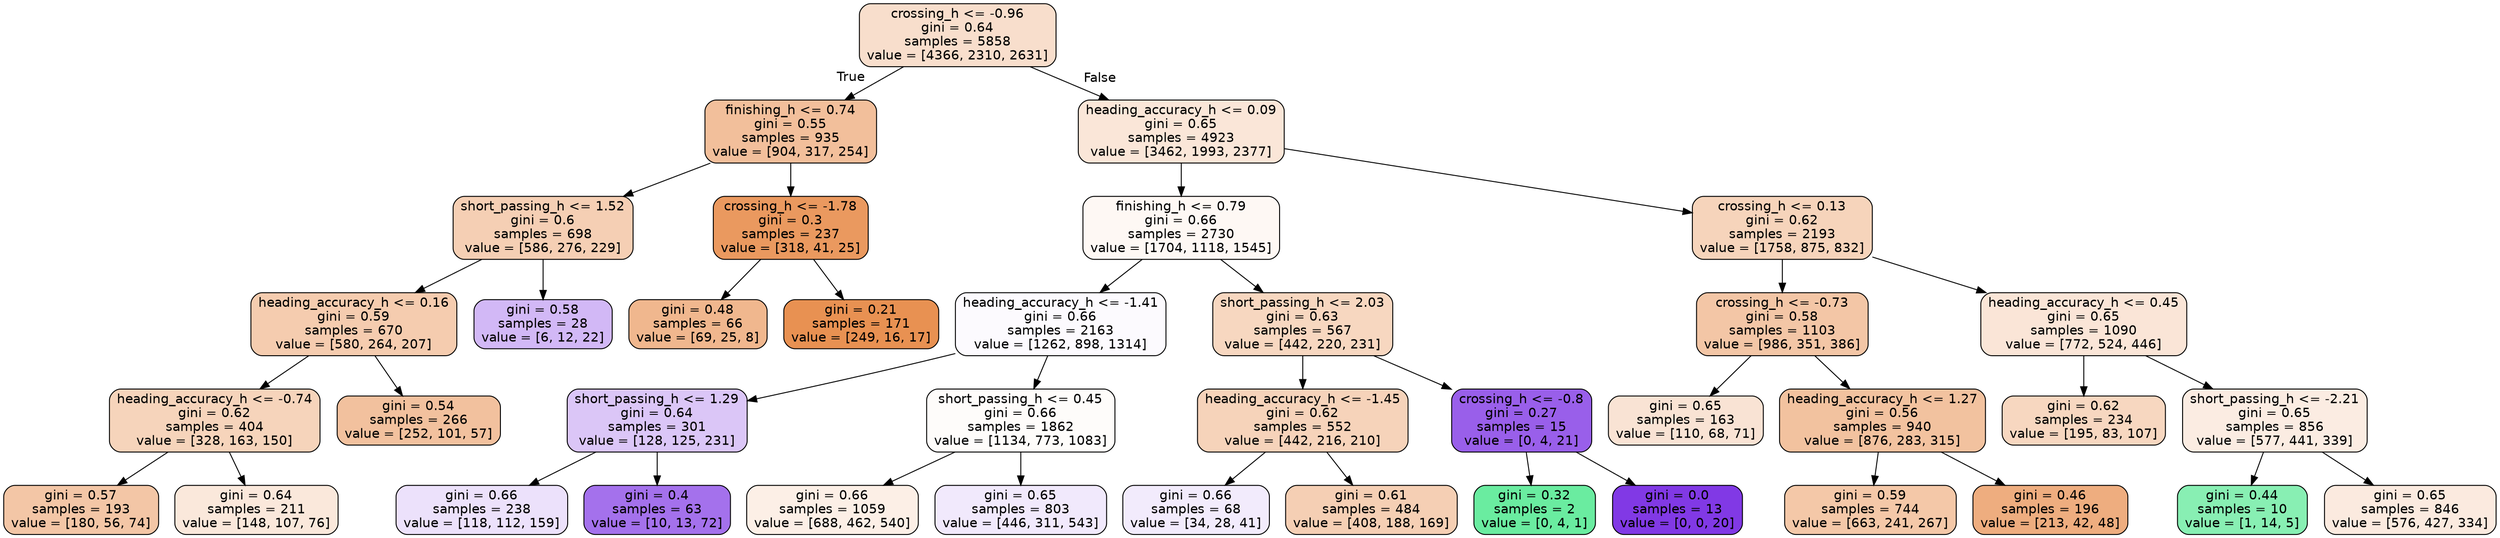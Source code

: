 digraph Tree {
node [shape=box, style="filled, rounded", color="black", fontname=helvetica] ;
edge [fontname=helvetica] ;
0 [label="crossing_h <= -0.96\ngini = 0.64\nsamples = 5858\nvalue = [4366, 2310, 2631]", fillcolor="#f8decc"] ;
1 [label="finishing_h <= 0.74\ngini = 0.55\nsamples = 935\nvalue = [904, 317, 254]", fillcolor="#f2bf9b"] ;
0 -> 1 [labeldistance=2.5, labelangle=45, headlabel="True"] ;
5 [label="short_passing_h <= 1.52\ngini = 0.6\nsamples = 698\nvalue = [586, 276, 229]", fillcolor="#f5cfb4"] ;
1 -> 5 ;
13 [label="heading_accuracy_h <= 0.16\ngini = 0.59\nsamples = 670\nvalue = [580, 264, 207]", fillcolor="#f5ccaf"] ;
5 -> 13 ;
35 [label="heading_accuracy_h <= -0.74\ngini = 0.62\nsamples = 404\nvalue = [328, 163, 150]", fillcolor="#f6d4bb"] ;
13 -> 35 ;
37 [label="gini = 0.57\nsamples = 193\nvalue = [180, 56, 74]", fillcolor="#f3c6a6"] ;
35 -> 37 ;
38 [label="gini = 0.64\nsamples = 211\nvalue = [148, 107, 76]", fillcolor="#fae8db"] ;
35 -> 38 ;
36 [label="gini = 0.54\nsamples = 266\nvalue = [252, 101, 57]", fillcolor="#f2c19e"] ;
13 -> 36 ;
14 [label="gini = 0.58\nsamples = 28\nvalue = [6, 12, 22]", fillcolor="#d2b8f6"] ;
5 -> 14 ;
6 [label="crossing_h <= -1.78\ngini = 0.3\nsamples = 237\nvalue = [318, 41, 25]", fillcolor="#ea995f"] ;
1 -> 6 ;
27 [label="gini = 0.48\nsamples = 66\nvalue = [69, 25, 8]", fillcolor="#f0b78e"] ;
6 -> 27 ;
28 [label="gini = 0.21\nsamples = 171\nvalue = [249, 16, 17]", fillcolor="#e89152"] ;
6 -> 28 ;
2 [label="heading_accuracy_h <= 0.09\ngini = 0.65\nsamples = 4923\nvalue = [3462, 1993, 2377]", fillcolor="#fae6d8"] ;
0 -> 2 [labeldistance=2.5, labelangle=-45, headlabel="False"] ;
3 [label="finishing_h <= 0.79\ngini = 0.66\nsamples = 2730\nvalue = [1704, 1118, 1545]", fillcolor="#fef8f4"] ;
2 -> 3 ;
9 [label="heading_accuracy_h <= -1.41\ngini = 0.66\nsamples = 2163\nvalue = [1262, 898, 1314]", fillcolor="#fcfafe"] ;
3 -> 9 ;
15 [label="short_passing_h <= 1.29\ngini = 0.64\nsamples = 301\nvalue = [128, 125, 231]", fillcolor="#dbc6f7"] ;
9 -> 15 ;
17 [label="gini = 0.66\nsamples = 238\nvalue = [118, 112, 159]", fillcolor="#ece1fb"] ;
15 -> 17 ;
18 [label="gini = 0.4\nsamples = 63\nvalue = [10, 13, 72]", fillcolor="#a471ec"] ;
15 -> 18 ;
16 [label="short_passing_h <= 0.45\ngini = 0.66\nsamples = 1862\nvalue = [1134, 773, 1083]", fillcolor="#fefcfa"] ;
9 -> 16 ;
19 [label="gini = 0.66\nsamples = 1059\nvalue = [688, 462, 540]", fillcolor="#fcefe6"] ;
16 -> 19 ;
20 [label="gini = 0.65\nsamples = 803\nvalue = [446, 311, 543]", fillcolor="#f1e9fc"] ;
16 -> 20 ;
10 [label="short_passing_h <= 2.03\ngini = 0.63\nsamples = 567\nvalue = [442, 220, 231]", fillcolor="#f7d7c0"] ;
3 -> 10 ;
11 [label="heading_accuracy_h <= -1.45\ngini = 0.62\nsamples = 552\nvalue = [442, 216, 210]", fillcolor="#f6d3ba"] ;
10 -> 11 ;
25 [label="gini = 0.66\nsamples = 68\nvalue = [34, 28, 41]", fillcolor="#f2ebfc"] ;
11 -> 25 ;
26 [label="gini = 0.61\nsamples = 484\nvalue = [408, 188, 169]", fillcolor="#f5cfb4"] ;
11 -> 26 ;
12 [label="crossing_h <= -0.8\ngini = 0.27\nsamples = 15\nvalue = [0, 4, 21]", fillcolor="#995fea"] ;
10 -> 12 ;
33 [label="gini = 0.32\nsamples = 2\nvalue = [0, 4, 1]", fillcolor="#6aeca0"] ;
12 -> 33 ;
34 [label="gini = 0.0\nsamples = 13\nvalue = [0, 0, 20]", fillcolor="#8139e5"] ;
12 -> 34 ;
4 [label="crossing_h <= 0.13\ngini = 0.62\nsamples = 2193\nvalue = [1758, 875, 832]", fillcolor="#f6d4bb"] ;
2 -> 4 ;
7 [label="crossing_h <= -0.73\ngini = 0.58\nsamples = 1103\nvalue = [986, 351, 386]", fillcolor="#f3c6a6"] ;
4 -> 7 ;
21 [label="gini = 0.65\nsamples = 163\nvalue = [110, 68, 71]", fillcolor="#f9e3d4"] ;
7 -> 21 ;
22 [label="heading_accuracy_h <= 1.27\ngini = 0.56\nsamples = 940\nvalue = [876, 283, 315]", fillcolor="#f2c29f"] ;
7 -> 22 ;
23 [label="gini = 0.59\nsamples = 744\nvalue = [663, 241, 267]", fillcolor="#f4c8a8"] ;
22 -> 23 ;
24 [label="gini = 0.46\nsamples = 196\nvalue = [213, 42, 48]", fillcolor="#eead7f"] ;
22 -> 24 ;
8 [label="heading_accuracy_h <= 0.45\ngini = 0.65\nsamples = 1090\nvalue = [772, 524, 446]", fillcolor="#fae5d7"] ;
4 -> 8 ;
29 [label="gini = 0.62\nsamples = 234\nvalue = [195, 83, 107]", fillcolor="#f7d7c0"] ;
8 -> 29 ;
30 [label="short_passing_h <= -2.21\ngini = 0.65\nsamples = 856\nvalue = [577, 441, 339]", fillcolor="#fbece2"] ;
8 -> 30 ;
31 [label="gini = 0.44\nsamples = 10\nvalue = [1, 14, 5]", fillcolor="#88efb3"] ;
30 -> 31 ;
32 [label="gini = 0.65\nsamples = 846\nvalue = [576, 427, 334]", fillcolor="#fbeadf"] ;
30 -> 32 ;
}